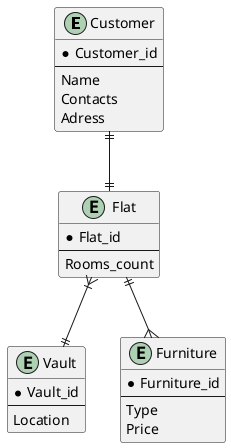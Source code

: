 @startuml
entity "Customer" as Customer {
    *Customer_id
    --
    Name
    Contacts
    Adress
}

entity "Flat" as Flat {
    *Flat_id
    --
    Rooms_count
}

entity "Vault" as Vault {
    *Vault_id
    --
    Location
}

entity "Furniture" as Furniture {
    *Furniture_id
    --
    Type
    Price
}

Customer ||--|| Flat
Flat }|--|| Vault
Flat ||--{ Furniture
@enduml